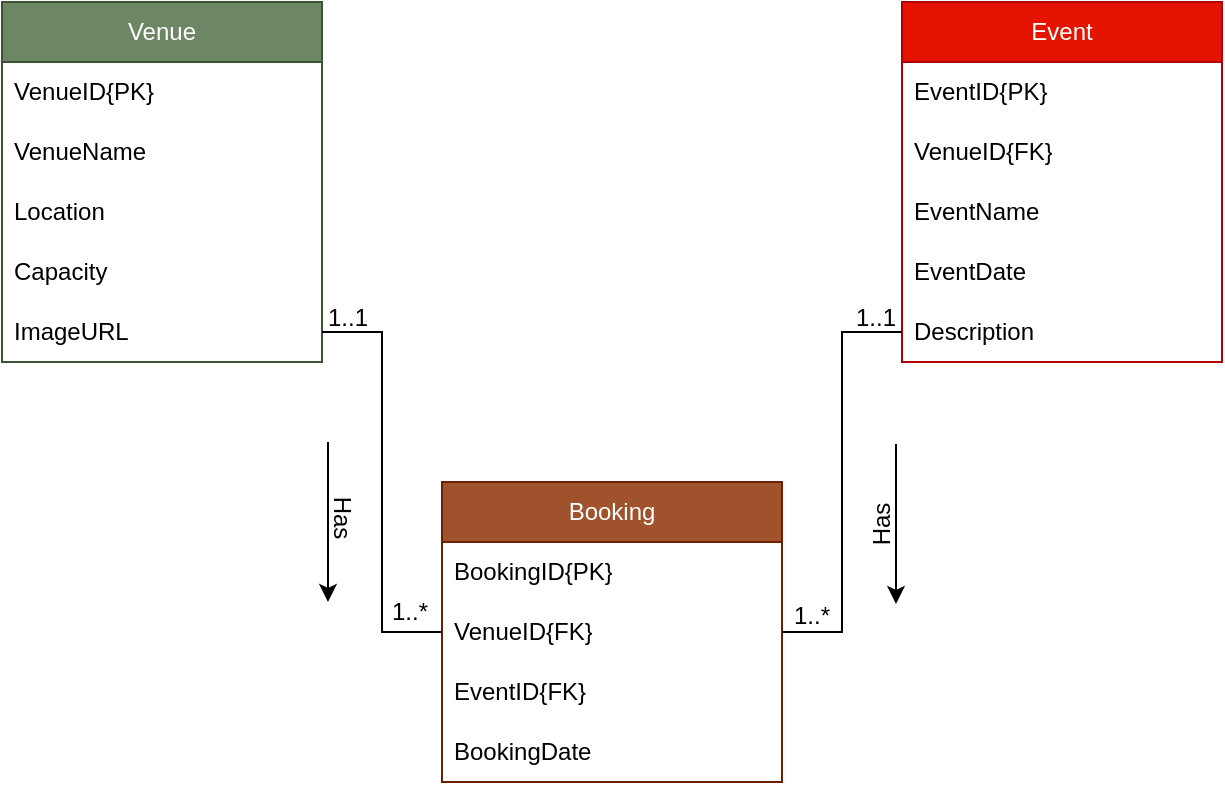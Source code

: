 <mxfile version="26.1.1">
  <diagram id="R2lEEEUBdFMjLlhIrx00" name="Page-1">
    <mxGraphModel dx="1440" dy="1034" grid="1" gridSize="10" guides="1" tooltips="1" connect="1" arrows="1" fold="1" page="1" pageScale="1" pageWidth="850" pageHeight="1100" math="0" shadow="0" extFonts="Permanent Marker^https://fonts.googleapis.com/css?family=Permanent+Marker">
      <root>
        <mxCell id="0" />
        <mxCell id="1" parent="0" />
        <mxCell id="fKSRFPgp07kcoIjsEybk-1" value="Venue" style="swimlane;fontStyle=0;childLayout=stackLayout;horizontal=1;startSize=30;horizontalStack=0;resizeParent=1;resizeParentMax=0;resizeLast=0;collapsible=1;marginBottom=0;whiteSpace=wrap;html=1;fillColor=#6d8764;strokeColor=#3A5431;fontColor=#ffffff;" vertex="1" parent="1">
          <mxGeometry x="-60" y="280" width="160" height="180" as="geometry" />
        </mxCell>
        <mxCell id="fKSRFPgp07kcoIjsEybk-2" value="VenueID{PK}" style="text;strokeColor=none;fillColor=none;align=left;verticalAlign=middle;spacingLeft=4;spacingRight=4;overflow=hidden;points=[[0,0.5],[1,0.5]];portConstraint=eastwest;rotatable=0;whiteSpace=wrap;html=1;" vertex="1" parent="fKSRFPgp07kcoIjsEybk-1">
          <mxGeometry y="30" width="160" height="30" as="geometry" />
        </mxCell>
        <mxCell id="fKSRFPgp07kcoIjsEybk-3" value="VenueName" style="text;strokeColor=none;fillColor=none;align=left;verticalAlign=middle;spacingLeft=4;spacingRight=4;overflow=hidden;points=[[0,0.5],[1,0.5]];portConstraint=eastwest;rotatable=0;whiteSpace=wrap;html=1;" vertex="1" parent="fKSRFPgp07kcoIjsEybk-1">
          <mxGeometry y="60" width="160" height="30" as="geometry" />
        </mxCell>
        <mxCell id="fKSRFPgp07kcoIjsEybk-4" value="Location" style="text;strokeColor=none;fillColor=none;align=left;verticalAlign=middle;spacingLeft=4;spacingRight=4;overflow=hidden;points=[[0,0.5],[1,0.5]];portConstraint=eastwest;rotatable=0;whiteSpace=wrap;html=1;" vertex="1" parent="fKSRFPgp07kcoIjsEybk-1">
          <mxGeometry y="90" width="160" height="30" as="geometry" />
        </mxCell>
        <mxCell id="fKSRFPgp07kcoIjsEybk-13" value="Capacity" style="text;strokeColor=none;fillColor=none;align=left;verticalAlign=middle;spacingLeft=4;spacingRight=4;overflow=hidden;points=[[0,0.5],[1,0.5]];portConstraint=eastwest;rotatable=0;whiteSpace=wrap;html=1;" vertex="1" parent="fKSRFPgp07kcoIjsEybk-1">
          <mxGeometry y="120" width="160" height="30" as="geometry" />
        </mxCell>
        <mxCell id="fKSRFPgp07kcoIjsEybk-14" value="ImageURL" style="text;strokeColor=none;fillColor=none;align=left;verticalAlign=middle;spacingLeft=4;spacingRight=4;overflow=hidden;points=[[0,0.5],[1,0.5]];portConstraint=eastwest;rotatable=0;whiteSpace=wrap;html=1;" vertex="1" parent="fKSRFPgp07kcoIjsEybk-1">
          <mxGeometry y="150" width="160" height="30" as="geometry" />
        </mxCell>
        <mxCell id="fKSRFPgp07kcoIjsEybk-5" value="Event" style="swimlane;fontStyle=0;childLayout=stackLayout;horizontal=1;startSize=30;horizontalStack=0;resizeParent=1;resizeParentMax=0;resizeLast=0;collapsible=1;marginBottom=0;whiteSpace=wrap;html=1;fillColor=#e51400;fontColor=#ffffff;strokeColor=#B20000;" vertex="1" parent="1">
          <mxGeometry x="390" y="280" width="160" height="180" as="geometry" />
        </mxCell>
        <mxCell id="fKSRFPgp07kcoIjsEybk-6" value="EventID{PK}" style="text;strokeColor=none;fillColor=none;align=left;verticalAlign=middle;spacingLeft=4;spacingRight=4;overflow=hidden;points=[[0,0.5],[1,0.5]];portConstraint=eastwest;rotatable=0;whiteSpace=wrap;html=1;" vertex="1" parent="fKSRFPgp07kcoIjsEybk-5">
          <mxGeometry y="30" width="160" height="30" as="geometry" />
        </mxCell>
        <mxCell id="fKSRFPgp07kcoIjsEybk-16" value="VenueID{FK}" style="text;strokeColor=none;fillColor=none;align=left;verticalAlign=middle;spacingLeft=4;spacingRight=4;overflow=hidden;points=[[0,0.5],[1,0.5]];portConstraint=eastwest;rotatable=0;whiteSpace=wrap;html=1;" vertex="1" parent="fKSRFPgp07kcoIjsEybk-5">
          <mxGeometry y="60" width="160" height="30" as="geometry" />
        </mxCell>
        <mxCell id="fKSRFPgp07kcoIjsEybk-7" value="EventName" style="text;strokeColor=none;fillColor=none;align=left;verticalAlign=middle;spacingLeft=4;spacingRight=4;overflow=hidden;points=[[0,0.5],[1,0.5]];portConstraint=eastwest;rotatable=0;whiteSpace=wrap;html=1;" vertex="1" parent="fKSRFPgp07kcoIjsEybk-5">
          <mxGeometry y="90" width="160" height="30" as="geometry" />
        </mxCell>
        <mxCell id="fKSRFPgp07kcoIjsEybk-8" value="EventDate" style="text;strokeColor=none;fillColor=none;align=left;verticalAlign=middle;spacingLeft=4;spacingRight=4;overflow=hidden;points=[[0,0.5],[1,0.5]];portConstraint=eastwest;rotatable=0;whiteSpace=wrap;html=1;" vertex="1" parent="fKSRFPgp07kcoIjsEybk-5">
          <mxGeometry y="120" width="160" height="30" as="geometry" />
        </mxCell>
        <mxCell id="fKSRFPgp07kcoIjsEybk-15" value="Description" style="text;strokeColor=none;fillColor=none;align=left;verticalAlign=middle;spacingLeft=4;spacingRight=4;overflow=hidden;points=[[0,0.5],[1,0.5]];portConstraint=eastwest;rotatable=0;whiteSpace=wrap;html=1;" vertex="1" parent="fKSRFPgp07kcoIjsEybk-5">
          <mxGeometry y="150" width="160" height="30" as="geometry" />
        </mxCell>
        <mxCell id="fKSRFPgp07kcoIjsEybk-9" value="Booking" style="swimlane;fontStyle=0;childLayout=stackLayout;horizontal=1;startSize=30;horizontalStack=0;resizeParent=1;resizeParentMax=0;resizeLast=0;collapsible=1;marginBottom=0;whiteSpace=wrap;html=1;fillColor=#a0522d;fontColor=#ffffff;strokeColor=#6D1F00;" vertex="1" parent="1">
          <mxGeometry x="160" y="520" width="170" height="150" as="geometry" />
        </mxCell>
        <mxCell id="fKSRFPgp07kcoIjsEybk-10" value="BookingID{PK}" style="text;strokeColor=none;fillColor=none;align=left;verticalAlign=middle;spacingLeft=4;spacingRight=4;overflow=hidden;points=[[0,0.5],[1,0.5]];portConstraint=eastwest;rotatable=0;whiteSpace=wrap;html=1;" vertex="1" parent="fKSRFPgp07kcoIjsEybk-9">
          <mxGeometry y="30" width="170" height="30" as="geometry" />
        </mxCell>
        <mxCell id="fKSRFPgp07kcoIjsEybk-11" value="VenueID{FK}" style="text;strokeColor=none;fillColor=none;align=left;verticalAlign=middle;spacingLeft=4;spacingRight=4;overflow=hidden;points=[[0,0.5],[1,0.5]];portConstraint=eastwest;rotatable=0;whiteSpace=wrap;html=1;" vertex="1" parent="fKSRFPgp07kcoIjsEybk-9">
          <mxGeometry y="60" width="170" height="30" as="geometry" />
        </mxCell>
        <mxCell id="fKSRFPgp07kcoIjsEybk-12" value="EventID{FK}" style="text;strokeColor=none;fillColor=none;align=left;verticalAlign=middle;spacingLeft=4;spacingRight=4;overflow=hidden;points=[[0,0.5],[1,0.5]];portConstraint=eastwest;rotatable=0;whiteSpace=wrap;html=1;" vertex="1" parent="fKSRFPgp07kcoIjsEybk-9">
          <mxGeometry y="90" width="170" height="30" as="geometry" />
        </mxCell>
        <mxCell id="fKSRFPgp07kcoIjsEybk-26" value="BookingDate" style="text;strokeColor=none;fillColor=none;align=left;verticalAlign=middle;spacingLeft=4;spacingRight=4;overflow=hidden;points=[[0,0.5],[1,0.5]];portConstraint=eastwest;rotatable=0;whiteSpace=wrap;html=1;" vertex="1" parent="fKSRFPgp07kcoIjsEybk-9">
          <mxGeometry y="120" width="170" height="30" as="geometry" />
        </mxCell>
        <mxCell id="fKSRFPgp07kcoIjsEybk-19" style="edgeStyle=orthogonalEdgeStyle;rounded=0;orthogonalLoop=1;jettySize=auto;html=1;exitX=0;exitY=0.5;exitDx=0;exitDy=0;entryX=1;entryY=0.5;entryDx=0;entryDy=0;endArrow=none;startFill=0;" edge="1" parent="1" source="fKSRFPgp07kcoIjsEybk-11" target="fKSRFPgp07kcoIjsEybk-14">
          <mxGeometry relative="1" as="geometry" />
        </mxCell>
        <mxCell id="fKSRFPgp07kcoIjsEybk-20" style="edgeStyle=orthogonalEdgeStyle;rounded=0;orthogonalLoop=1;jettySize=auto;html=1;exitX=1;exitY=0.5;exitDx=0;exitDy=0;endArrow=none;startFill=0;" edge="1" parent="1" source="fKSRFPgp07kcoIjsEybk-11" target="fKSRFPgp07kcoIjsEybk-15">
          <mxGeometry relative="1" as="geometry" />
        </mxCell>
        <mxCell id="fKSRFPgp07kcoIjsEybk-21" value="1..1" style="text;html=1;align=center;verticalAlign=middle;whiteSpace=wrap;rounded=0;" vertex="1" parent="1">
          <mxGeometry x="347" y="423" width="60" height="30" as="geometry" />
        </mxCell>
        <mxCell id="fKSRFPgp07kcoIjsEybk-22" value="1..1" style="text;html=1;align=center;verticalAlign=middle;whiteSpace=wrap;rounded=0;" vertex="1" parent="1">
          <mxGeometry x="83" y="423" width="60" height="30" as="geometry" />
        </mxCell>
        <mxCell id="fKSRFPgp07kcoIjsEybk-24" value="1..*" style="text;html=1;align=center;verticalAlign=middle;whiteSpace=wrap;rounded=0;" vertex="1" parent="1">
          <mxGeometry x="114" y="570" width="60" height="30" as="geometry" />
        </mxCell>
        <mxCell id="fKSRFPgp07kcoIjsEybk-25" value="1..*" style="text;html=1;align=center;verticalAlign=middle;whiteSpace=wrap;rounded=0;" vertex="1" parent="1">
          <mxGeometry x="315" y="572" width="60" height="30" as="geometry" />
        </mxCell>
        <mxCell id="fKSRFPgp07kcoIjsEybk-27" value="" style="endArrow=classic;html=1;rounded=0;" edge="1" parent="1">
          <mxGeometry width="50" height="50" relative="1" as="geometry">
            <mxPoint x="103" y="500" as="sourcePoint" />
            <mxPoint x="103" y="580" as="targetPoint" />
          </mxGeometry>
        </mxCell>
        <mxCell id="fKSRFPgp07kcoIjsEybk-28" value="" style="endArrow=classic;html=1;rounded=0;" edge="1" parent="1">
          <mxGeometry width="50" height="50" relative="1" as="geometry">
            <mxPoint x="387" y="501" as="sourcePoint" />
            <mxPoint x="387" y="581" as="targetPoint" />
          </mxGeometry>
        </mxCell>
        <mxCell id="fKSRFPgp07kcoIjsEybk-29" value="Has" style="text;html=1;align=center;verticalAlign=middle;whiteSpace=wrap;rounded=0;rotation=90;" vertex="1" parent="1">
          <mxGeometry x="80" y="523" width="60" height="30" as="geometry" />
        </mxCell>
        <mxCell id="fKSRFPgp07kcoIjsEybk-30" value="Has" style="text;html=1;align=center;verticalAlign=middle;whiteSpace=wrap;rounded=0;rotation=-90;" vertex="1" parent="1">
          <mxGeometry x="350" y="526" width="60" height="30" as="geometry" />
        </mxCell>
      </root>
    </mxGraphModel>
  </diagram>
</mxfile>
